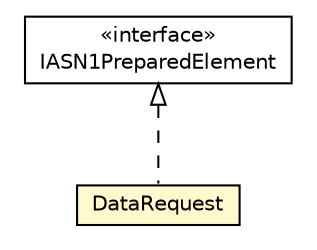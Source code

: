 #!/usr/local/bin/dot
#
# Class diagram 
# Generated by UMLGraph version R5_6-24-gf6e263 (http://www.umlgraph.org/)
#

digraph G {
	edge [fontname="Helvetica",fontsize=10,labelfontname="Helvetica",labelfontsize=10];
	node [fontname="Helvetica",fontsize=10,shape=plaintext];
	nodesep=0.25;
	ranksep=0.5;
	// org.universAAL.lddi.lib.ieeex73std.org.bn.coders.IASN1PreparedElement
	c127516 [label=<<table title="org.universAAL.lddi.lib.ieeex73std.org.bn.coders.IASN1PreparedElement" border="0" cellborder="1" cellspacing="0" cellpadding="2" port="p" href="../../org/bn/coders/IASN1PreparedElement.html">
		<tr><td><table border="0" cellspacing="0" cellpadding="1">
<tr><td align="center" balign="center"> &#171;interface&#187; </td></tr>
<tr><td align="center" balign="center"> IASN1PreparedElement </td></tr>
		</table></td></tr>
		</table>>, URL="../../org/bn/coders/IASN1PreparedElement.html", fontname="Helvetica", fontcolor="black", fontsize=10.0];
	// org.universAAL.lddi.lib.ieeex73std.x73.p20601.DataRequest
	c127619 [label=<<table title="org.universAAL.lddi.lib.ieeex73std.x73.p20601.DataRequest" border="0" cellborder="1" cellspacing="0" cellpadding="2" port="p" bgcolor="lemonChiffon" href="./DataRequest.html">
		<tr><td><table border="0" cellspacing="0" cellpadding="1">
<tr><td align="center" balign="center"> DataRequest </td></tr>
		</table></td></tr>
		</table>>, URL="./DataRequest.html", fontname="Helvetica", fontcolor="black", fontsize=10.0];
	//org.universAAL.lddi.lib.ieeex73std.x73.p20601.DataRequest implements org.universAAL.lddi.lib.ieeex73std.org.bn.coders.IASN1PreparedElement
	c127516:p -> c127619:p [dir=back,arrowtail=empty,style=dashed];
}

